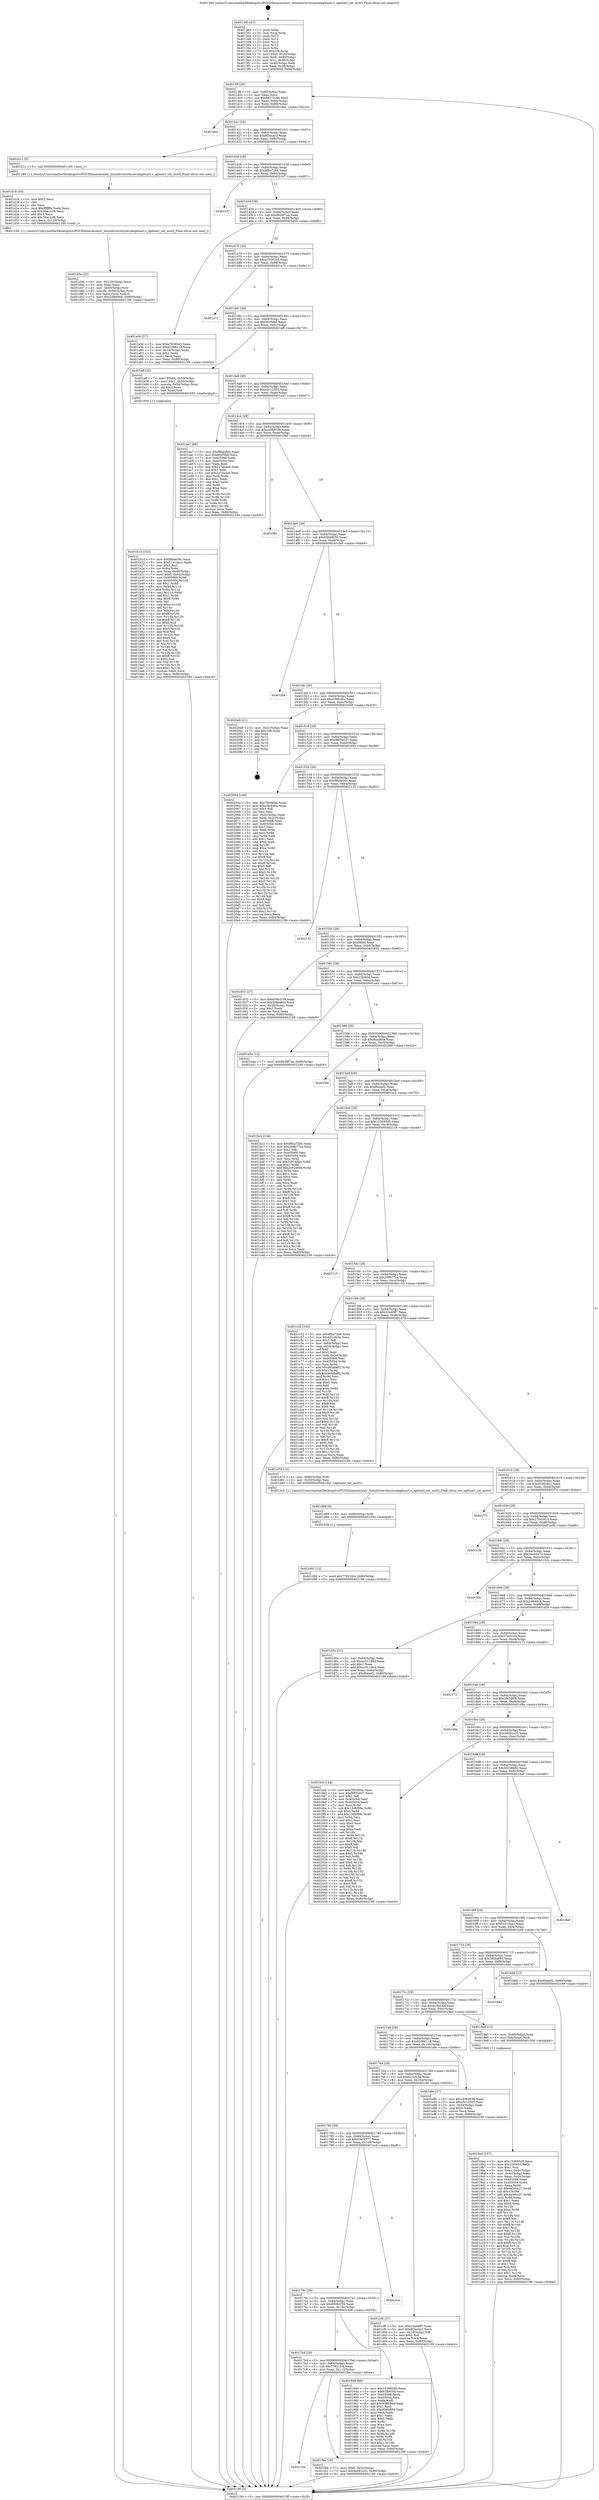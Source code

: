 digraph "0x4013d0" {
  label = "0x4013d0 (/mnt/c/Users/mathe/Desktop/tcc/POCII/binaries/extr_linuxdriversttyserialapbuart.c_apbuart_set_mctrl_Final-ollvm.out::main(0))"
  labelloc = "t"
  node[shape=record]

  Entry [label="",width=0.3,height=0.3,shape=circle,fillcolor=black,style=filled]
  "0x4013ff" [label="{
     0x4013ff [29]\l
     | [instrs]\l
     &nbsp;&nbsp;0x4013ff \<+3\>: mov -0x80(%rbp),%eax\l
     &nbsp;&nbsp;0x401402 \<+2\>: mov %eax,%ecx\l
     &nbsp;&nbsp;0x401404 \<+6\>: sub $0x8d272c66,%ecx\l
     &nbsp;&nbsp;0x40140a \<+6\>: mov %eax,-0x84(%rbp)\l
     &nbsp;&nbsp;0x401410 \<+6\>: mov %ecx,-0x88(%rbp)\l
     &nbsp;&nbsp;0x401416 \<+6\>: je 0000000000401dee \<main+0xa1e\>\l
  }"]
  "0x401dee" [label="{
     0x401dee\l
  }", style=dashed]
  "0x40141c" [label="{
     0x40141c [28]\l
     | [instrs]\l
     &nbsp;&nbsp;0x40141c \<+5\>: jmp 0000000000401421 \<main+0x51\>\l
     &nbsp;&nbsp;0x401421 \<+6\>: mov -0x84(%rbp),%eax\l
     &nbsp;&nbsp;0x401427 \<+5\>: sub $0x8f3ecbc2,%eax\l
     &nbsp;&nbsp;0x40142c \<+6\>: mov %eax,-0x8c(%rbp)\l
     &nbsp;&nbsp;0x401432 \<+6\>: je 0000000000401d11 \<main+0x941\>\l
  }"]
  Exit [label="",width=0.3,height=0.3,shape=circle,fillcolor=black,style=filled,peripheries=2]
  "0x401d11" [label="{
     0x401d11 [5]\l
     | [instrs]\l
     &nbsp;&nbsp;0x401d11 \<+5\>: call 0000000000401160 \<next_i\>\l
     | [calls]\l
     &nbsp;&nbsp;0x401160 \{1\} (/mnt/c/Users/mathe/Desktop/tcc/POCII/binaries/extr_linuxdriversttyserialapbuart.c_apbuart_set_mctrl_Final-ollvm.out::next_i)\l
  }"]
  "0x401438" [label="{
     0x401438 [28]\l
     | [instrs]\l
     &nbsp;&nbsp;0x401438 \<+5\>: jmp 000000000040143d \<main+0x6d\>\l
     &nbsp;&nbsp;0x40143d \<+6\>: mov -0x84(%rbp),%eax\l
     &nbsp;&nbsp;0x401443 \<+5\>: sub $0x8fba72b6,%eax\l
     &nbsp;&nbsp;0x401448 \<+6\>: mov %eax,-0x90(%rbp)\l
     &nbsp;&nbsp;0x40144e \<+6\>: je 0000000000402167 \<main+0xd97\>\l
  }"]
  "0x4017d4" [label="{
     0x4017d4\l
  }", style=dashed]
  "0x402167" [label="{
     0x402167\l
  }", style=dashed]
  "0x401454" [label="{
     0x401454 [28]\l
     | [instrs]\l
     &nbsp;&nbsp;0x401454 \<+5\>: jmp 0000000000401459 \<main+0x89\>\l
     &nbsp;&nbsp;0x401459 \<+6\>: mov -0x84(%rbp),%eax\l
     &nbsp;&nbsp;0x40145f \<+5\>: sub $0x9638f7ea,%eax\l
     &nbsp;&nbsp;0x401464 \<+6\>: mov %eax,-0x94(%rbp)\l
     &nbsp;&nbsp;0x40146a \<+6\>: je 0000000000401a56 \<main+0x686\>\l
  }"]
  "0x401fba" [label="{
     0x401fba [19]\l
     | [instrs]\l
     &nbsp;&nbsp;0x401fba \<+7\>: movl $0x0,-0x3c(%rbp)\l
     &nbsp;&nbsp;0x401fc1 \<+7\>: movl $0x4eb91e33,-0x80(%rbp)\l
     &nbsp;&nbsp;0x401fc8 \<+5\>: jmp 0000000000402199 \<main+0xdc9\>\l
  }"]
  "0x401a56" [label="{
     0x401a56 [27]\l
     | [instrs]\l
     &nbsp;&nbsp;0x401a56 \<+5\>: mov $0xa78392e5,%eax\l
     &nbsp;&nbsp;0x401a5b \<+5\>: mov $0x62086118,%ecx\l
     &nbsp;&nbsp;0x401a60 \<+3\>: mov -0x34(%rbp),%edx\l
     &nbsp;&nbsp;0x401a63 \<+3\>: cmp $0x1,%edx\l
     &nbsp;&nbsp;0x401a66 \<+3\>: cmovl %ecx,%eax\l
     &nbsp;&nbsp;0x401a69 \<+3\>: mov %eax,-0x80(%rbp)\l
     &nbsp;&nbsp;0x401a6c \<+5\>: jmp 0000000000402199 \<main+0xdc9\>\l
  }"]
  "0x401470" [label="{
     0x401470 [28]\l
     | [instrs]\l
     &nbsp;&nbsp;0x401470 \<+5\>: jmp 0000000000401475 \<main+0xa5\>\l
     &nbsp;&nbsp;0x401475 \<+6\>: mov -0x84(%rbp),%eax\l
     &nbsp;&nbsp;0x40147b \<+5\>: sub $0xa78392e5,%eax\l
     &nbsp;&nbsp;0x401480 \<+6\>: mov %eax,-0x98(%rbp)\l
     &nbsp;&nbsp;0x401486 \<+6\>: je 0000000000401a71 \<main+0x6a1\>\l
  }"]
  "0x401d92" [label="{
     0x401d92 [12]\l
     | [instrs]\l
     &nbsp;&nbsp;0x401d92 \<+7\>: movl $0x77821fc9,-0x80(%rbp)\l
     &nbsp;&nbsp;0x401d99 \<+5\>: jmp 0000000000402199 \<main+0xdc9\>\l
  }"]
  "0x401a71" [label="{
     0x401a71\l
  }", style=dashed]
  "0x40148c" [label="{
     0x40148c [28]\l
     | [instrs]\l
     &nbsp;&nbsp;0x40148c \<+5\>: jmp 0000000000401491 \<main+0xc1\>\l
     &nbsp;&nbsp;0x401491 \<+6\>: mov -0x84(%rbp),%eax\l
     &nbsp;&nbsp;0x401497 \<+5\>: sub $0xbfcf5fa0,%eax\l
     &nbsp;&nbsp;0x40149c \<+6\>: mov %eax,-0x9c(%rbp)\l
     &nbsp;&nbsp;0x4014a2 \<+6\>: je 0000000000401aff \<main+0x72f\>\l
  }"]
  "0x401d89" [label="{
     0x401d89 [9]\l
     | [instrs]\l
     &nbsp;&nbsp;0x401d89 \<+4\>: mov -0x60(%rbp),%rdi\l
     &nbsp;&nbsp;0x401d8d \<+5\>: call 0000000000401030 \<free@plt\>\l
     | [calls]\l
     &nbsp;&nbsp;0x401030 \{1\} (unknown)\l
  }"]
  "0x401aff" [label="{
     0x401aff [30]\l
     | [instrs]\l
     &nbsp;&nbsp;0x401aff \<+7\>: movl $0x64,-0x50(%rbp)\l
     &nbsp;&nbsp;0x401b06 \<+7\>: movl $0x1,-0x54(%rbp)\l
     &nbsp;&nbsp;0x401b0d \<+4\>: movslq -0x54(%rbp),%rax\l
     &nbsp;&nbsp;0x401b11 \<+4\>: shl $0x2,%rax\l
     &nbsp;&nbsp;0x401b15 \<+3\>: mov %rax,%rdi\l
     &nbsp;&nbsp;0x401b18 \<+5\>: call 0000000000401050 \<malloc@plt\>\l
     | [calls]\l
     &nbsp;&nbsp;0x401050 \{1\} (unknown)\l
  }"]
  "0x4014a8" [label="{
     0x4014a8 [28]\l
     | [instrs]\l
     &nbsp;&nbsp;0x4014a8 \<+5\>: jmp 00000000004014ad \<main+0xdd\>\l
     &nbsp;&nbsp;0x4014ad \<+6\>: mov -0x84(%rbp),%eax\l
     &nbsp;&nbsp;0x4014b3 \<+5\>: sub $0xc0c12505,%eax\l
     &nbsp;&nbsp;0x4014b8 \<+6\>: mov %eax,-0xa0(%rbp)\l
     &nbsp;&nbsp;0x4014be \<+6\>: je 0000000000401aa7 \<main+0x6d7\>\l
  }"]
  "0x401d3e" [label="{
     0x401d3e [32]\l
     | [instrs]\l
     &nbsp;&nbsp;0x401d3e \<+6\>: mov -0x120(%rbp),%ecx\l
     &nbsp;&nbsp;0x401d44 \<+3\>: imul %eax,%ecx\l
     &nbsp;&nbsp;0x401d47 \<+4\>: mov -0x60(%rbp),%rsi\l
     &nbsp;&nbsp;0x401d4b \<+4\>: movslq -0x64(%rbp),%rdi\l
     &nbsp;&nbsp;0x401d4f \<+3\>: mov %ecx,(%rsi,%rdi,4)\l
     &nbsp;&nbsp;0x401d52 \<+7\>: movl $0x2df669cb,-0x80(%rbp)\l
     &nbsp;&nbsp;0x401d59 \<+5\>: jmp 0000000000402199 \<main+0xdc9\>\l
  }"]
  "0x401aa7" [label="{
     0x401aa7 [88]\l
     | [instrs]\l
     &nbsp;&nbsp;0x401aa7 \<+5\>: mov $0xf9bde56c,%eax\l
     &nbsp;&nbsp;0x401aac \<+5\>: mov $0xbfcf5fa0,%ecx\l
     &nbsp;&nbsp;0x401ab1 \<+7\>: mov 0x405068,%edx\l
     &nbsp;&nbsp;0x401ab8 \<+7\>: mov 0x405054,%esi\l
     &nbsp;&nbsp;0x401abf \<+2\>: mov %edx,%edi\l
     &nbsp;&nbsp;0x401ac1 \<+6\>: add $0x2a7da4a6,%edi\l
     &nbsp;&nbsp;0x401ac7 \<+3\>: sub $0x1,%edi\l
     &nbsp;&nbsp;0x401aca \<+6\>: sub $0x2a7da4a6,%edi\l
     &nbsp;&nbsp;0x401ad0 \<+3\>: imul %edi,%edx\l
     &nbsp;&nbsp;0x401ad3 \<+3\>: and $0x1,%edx\l
     &nbsp;&nbsp;0x401ad6 \<+3\>: cmp $0x0,%edx\l
     &nbsp;&nbsp;0x401ad9 \<+4\>: sete %r8b\l
     &nbsp;&nbsp;0x401add \<+3\>: cmp $0xa,%esi\l
     &nbsp;&nbsp;0x401ae0 \<+4\>: setl %r9b\l
     &nbsp;&nbsp;0x401ae4 \<+3\>: mov %r8b,%r10b\l
     &nbsp;&nbsp;0x401ae7 \<+3\>: and %r9b,%r10b\l
     &nbsp;&nbsp;0x401aea \<+3\>: xor %r9b,%r8b\l
     &nbsp;&nbsp;0x401aed \<+3\>: or %r8b,%r10b\l
     &nbsp;&nbsp;0x401af0 \<+4\>: test $0x1,%r10b\l
     &nbsp;&nbsp;0x401af4 \<+3\>: cmovne %ecx,%eax\l
     &nbsp;&nbsp;0x401af7 \<+3\>: mov %eax,-0x80(%rbp)\l
     &nbsp;&nbsp;0x401afa \<+5\>: jmp 0000000000402199 \<main+0xdc9\>\l
  }"]
  "0x4014c4" [label="{
     0x4014c4 [28]\l
     | [instrs]\l
     &nbsp;&nbsp;0x4014c4 \<+5\>: jmp 00000000004014c9 \<main+0xf9\>\l
     &nbsp;&nbsp;0x4014c9 \<+6\>: mov -0x84(%rbp),%eax\l
     &nbsp;&nbsp;0x4014cf \<+5\>: sub $0xc4569538,%eax\l
     &nbsp;&nbsp;0x4014d4 \<+6\>: mov %eax,-0xa4(%rbp)\l
     &nbsp;&nbsp;0x4014da \<+6\>: je 0000000000401f9d \<main+0xbcd\>\l
  }"]
  "0x401d16" [label="{
     0x401d16 [40]\l
     | [instrs]\l
     &nbsp;&nbsp;0x401d16 \<+5\>: mov $0x2,%ecx\l
     &nbsp;&nbsp;0x401d1b \<+1\>: cltd\l
     &nbsp;&nbsp;0x401d1c \<+2\>: idiv %ecx\l
     &nbsp;&nbsp;0x401d1e \<+6\>: imul $0xfffffffe,%edx,%ecx\l
     &nbsp;&nbsp;0x401d24 \<+6\>: sub $0x39ac2cf6,%ecx\l
     &nbsp;&nbsp;0x401d2a \<+3\>: add $0x1,%ecx\l
     &nbsp;&nbsp;0x401d2d \<+6\>: add $0x39ac2cf6,%ecx\l
     &nbsp;&nbsp;0x401d33 \<+6\>: mov %ecx,-0x120(%rbp)\l
     &nbsp;&nbsp;0x401d39 \<+5\>: call 0000000000401160 \<next_i\>\l
     | [calls]\l
     &nbsp;&nbsp;0x401160 \{1\} (/mnt/c/Users/mathe/Desktop/tcc/POCII/binaries/extr_linuxdriversttyserialapbuart.c_apbuart_set_mctrl_Final-ollvm.out::next_i)\l
  }"]
  "0x401f9d" [label="{
     0x401f9d\l
  }", style=dashed]
  "0x4014e0" [label="{
     0x4014e0 [28]\l
     | [instrs]\l
     &nbsp;&nbsp;0x4014e0 \<+5\>: jmp 00000000004014e5 \<main+0x115\>\l
     &nbsp;&nbsp;0x4014e5 \<+6\>: mov -0x84(%rbp),%eax\l
     &nbsp;&nbsp;0x4014eb \<+5\>: sub $0xd3649b59,%eax\l
     &nbsp;&nbsp;0x4014f0 \<+6\>: mov %eax,-0xa8(%rbp)\l
     &nbsp;&nbsp;0x4014f6 \<+6\>: je 0000000000401fa9 \<main+0xbd9\>\l
  }"]
  "0x401b1d" [label="{
     0x401b1d [153]\l
     | [instrs]\l
     &nbsp;&nbsp;0x401b1d \<+5\>: mov $0xf9bde56c,%ecx\l
     &nbsp;&nbsp;0x401b22 \<+5\>: mov $0x5141daa1,%edx\l
     &nbsp;&nbsp;0x401b27 \<+3\>: mov $0x1,%sil\l
     &nbsp;&nbsp;0x401b2a \<+3\>: xor %r8d,%r8d\l
     &nbsp;&nbsp;0x401b2d \<+4\>: mov %rax,-0x60(%rbp)\l
     &nbsp;&nbsp;0x401b31 \<+7\>: movl $0x0,-0x64(%rbp)\l
     &nbsp;&nbsp;0x401b38 \<+8\>: mov 0x405068,%r9d\l
     &nbsp;&nbsp;0x401b40 \<+8\>: mov 0x405054,%r10d\l
     &nbsp;&nbsp;0x401b48 \<+4\>: sub $0x1,%r8d\l
     &nbsp;&nbsp;0x401b4c \<+3\>: mov %r9d,%r11d\l
     &nbsp;&nbsp;0x401b4f \<+3\>: add %r8d,%r11d\l
     &nbsp;&nbsp;0x401b52 \<+4\>: imul %r11d,%r9d\l
     &nbsp;&nbsp;0x401b56 \<+4\>: and $0x1,%r9d\l
     &nbsp;&nbsp;0x401b5a \<+4\>: cmp $0x0,%r9d\l
     &nbsp;&nbsp;0x401b5e \<+3\>: sete %bl\l
     &nbsp;&nbsp;0x401b61 \<+4\>: cmp $0xa,%r10d\l
     &nbsp;&nbsp;0x401b65 \<+4\>: setl %r14b\l
     &nbsp;&nbsp;0x401b69 \<+3\>: mov %bl,%r15b\l
     &nbsp;&nbsp;0x401b6c \<+4\>: xor $0xff,%r15b\l
     &nbsp;&nbsp;0x401b70 \<+3\>: mov %r14b,%r12b\l
     &nbsp;&nbsp;0x401b73 \<+4\>: xor $0xff,%r12b\l
     &nbsp;&nbsp;0x401b77 \<+4\>: xor $0x0,%sil\l
     &nbsp;&nbsp;0x401b7b \<+3\>: mov %r15b,%r13b\l
     &nbsp;&nbsp;0x401b7e \<+4\>: and $0x0,%r13b\l
     &nbsp;&nbsp;0x401b82 \<+3\>: and %sil,%bl\l
     &nbsp;&nbsp;0x401b85 \<+3\>: mov %r12b,%al\l
     &nbsp;&nbsp;0x401b88 \<+2\>: and $0x0,%al\l
     &nbsp;&nbsp;0x401b8a \<+3\>: and %sil,%r14b\l
     &nbsp;&nbsp;0x401b8d \<+3\>: or %bl,%r13b\l
     &nbsp;&nbsp;0x401b90 \<+3\>: or %r14b,%al\l
     &nbsp;&nbsp;0x401b93 \<+3\>: xor %al,%r13b\l
     &nbsp;&nbsp;0x401b96 \<+3\>: or %r12b,%r15b\l
     &nbsp;&nbsp;0x401b99 \<+4\>: xor $0xff,%r15b\l
     &nbsp;&nbsp;0x401b9d \<+4\>: or $0x0,%sil\l
     &nbsp;&nbsp;0x401ba1 \<+3\>: and %sil,%r15b\l
     &nbsp;&nbsp;0x401ba4 \<+3\>: or %r15b,%r13b\l
     &nbsp;&nbsp;0x401ba7 \<+4\>: test $0x1,%r13b\l
     &nbsp;&nbsp;0x401bab \<+3\>: cmovne %edx,%ecx\l
     &nbsp;&nbsp;0x401bae \<+3\>: mov %ecx,-0x80(%rbp)\l
     &nbsp;&nbsp;0x401bb1 \<+5\>: jmp 0000000000402199 \<main+0xdc9\>\l
  }"]
  "0x401fa9" [label="{
     0x401fa9\l
  }", style=dashed]
  "0x4014fc" [label="{
     0x4014fc [28]\l
     | [instrs]\l
     &nbsp;&nbsp;0x4014fc \<+5\>: jmp 0000000000401501 \<main+0x131\>\l
     &nbsp;&nbsp;0x401501 \<+6\>: mov -0x84(%rbp),%eax\l
     &nbsp;&nbsp;0x401507 \<+5\>: sub $0xe3bdc8cc,%eax\l
     &nbsp;&nbsp;0x40150c \<+6\>: mov %eax,-0xac(%rbp)\l
     &nbsp;&nbsp;0x401512 \<+6\>: je 00000000004020e9 \<main+0xd19\>\l
  }"]
  "0x4019ad" [label="{
     0x4019ad [157]\l
     | [instrs]\l
     &nbsp;&nbsp;0x4019ad \<+5\>: mov $0x153695d0,%ecx\l
     &nbsp;&nbsp;0x4019b2 \<+5\>: mov $0x22fc604,%edx\l
     &nbsp;&nbsp;0x4019b7 \<+3\>: mov $0x1,%sil\l
     &nbsp;&nbsp;0x4019ba \<+3\>: mov %eax,-0x4c(%rbp)\l
     &nbsp;&nbsp;0x4019bd \<+3\>: mov -0x4c(%rbp),%eax\l
     &nbsp;&nbsp;0x4019c0 \<+3\>: mov %eax,-0x34(%rbp)\l
     &nbsp;&nbsp;0x4019c3 \<+7\>: mov 0x405068,%eax\l
     &nbsp;&nbsp;0x4019ca \<+8\>: mov 0x405054,%r8d\l
     &nbsp;&nbsp;0x4019d2 \<+3\>: mov %eax,%r9d\l
     &nbsp;&nbsp;0x4019d5 \<+7\>: sub $0x4a58cc27,%r9d\l
     &nbsp;&nbsp;0x4019dc \<+4\>: sub $0x1,%r9d\l
     &nbsp;&nbsp;0x4019e0 \<+7\>: add $0x4a58cc27,%r9d\l
     &nbsp;&nbsp;0x4019e7 \<+4\>: imul %r9d,%eax\l
     &nbsp;&nbsp;0x4019eb \<+3\>: and $0x1,%eax\l
     &nbsp;&nbsp;0x4019ee \<+3\>: cmp $0x0,%eax\l
     &nbsp;&nbsp;0x4019f1 \<+4\>: sete %r10b\l
     &nbsp;&nbsp;0x4019f5 \<+4\>: cmp $0xa,%r8d\l
     &nbsp;&nbsp;0x4019f9 \<+4\>: setl %r11b\l
     &nbsp;&nbsp;0x4019fd \<+3\>: mov %r10b,%bl\l
     &nbsp;&nbsp;0x401a00 \<+3\>: xor $0xff,%bl\l
     &nbsp;&nbsp;0x401a03 \<+3\>: mov %r11b,%r14b\l
     &nbsp;&nbsp;0x401a06 \<+4\>: xor $0xff,%r14b\l
     &nbsp;&nbsp;0x401a0a \<+4\>: xor $0x1,%sil\l
     &nbsp;&nbsp;0x401a0e \<+3\>: mov %bl,%r15b\l
     &nbsp;&nbsp;0x401a11 \<+4\>: and $0xff,%r15b\l
     &nbsp;&nbsp;0x401a15 \<+3\>: and %sil,%r10b\l
     &nbsp;&nbsp;0x401a18 \<+3\>: mov %r14b,%r12b\l
     &nbsp;&nbsp;0x401a1b \<+4\>: and $0xff,%r12b\l
     &nbsp;&nbsp;0x401a1f \<+3\>: and %sil,%r11b\l
     &nbsp;&nbsp;0x401a22 \<+3\>: or %r10b,%r15b\l
     &nbsp;&nbsp;0x401a25 \<+3\>: or %r11b,%r12b\l
     &nbsp;&nbsp;0x401a28 \<+3\>: xor %r12b,%r15b\l
     &nbsp;&nbsp;0x401a2b \<+3\>: or %r14b,%bl\l
     &nbsp;&nbsp;0x401a2e \<+3\>: xor $0xff,%bl\l
     &nbsp;&nbsp;0x401a31 \<+4\>: or $0x1,%sil\l
     &nbsp;&nbsp;0x401a35 \<+3\>: and %sil,%bl\l
     &nbsp;&nbsp;0x401a38 \<+3\>: or %bl,%r15b\l
     &nbsp;&nbsp;0x401a3b \<+4\>: test $0x1,%r15b\l
     &nbsp;&nbsp;0x401a3f \<+3\>: cmovne %edx,%ecx\l
     &nbsp;&nbsp;0x401a42 \<+3\>: mov %ecx,-0x80(%rbp)\l
     &nbsp;&nbsp;0x401a45 \<+5\>: jmp 0000000000402199 \<main+0xdc9\>\l
  }"]
  "0x4020e9" [label="{
     0x4020e9 [21]\l
     | [instrs]\l
     &nbsp;&nbsp;0x4020e9 \<+3\>: mov -0x2c(%rbp),%eax\l
     &nbsp;&nbsp;0x4020ec \<+7\>: add $0x108,%rsp\l
     &nbsp;&nbsp;0x4020f3 \<+1\>: pop %rbx\l
     &nbsp;&nbsp;0x4020f4 \<+2\>: pop %r12\l
     &nbsp;&nbsp;0x4020f6 \<+2\>: pop %r13\l
     &nbsp;&nbsp;0x4020f8 \<+2\>: pop %r14\l
     &nbsp;&nbsp;0x4020fa \<+2\>: pop %r15\l
     &nbsp;&nbsp;0x4020fc \<+1\>: pop %rbp\l
     &nbsp;&nbsp;0x4020fd \<+1\>: ret\l
  }"]
  "0x401518" [label="{
     0x401518 [28]\l
     | [instrs]\l
     &nbsp;&nbsp;0x401518 \<+5\>: jmp 000000000040151d \<main+0x14d\>\l
     &nbsp;&nbsp;0x40151d \<+6\>: mov -0x84(%rbp),%eax\l
     &nbsp;&nbsp;0x401523 \<+5\>: sub $0xf885b027,%eax\l
     &nbsp;&nbsp;0x401528 \<+6\>: mov %eax,-0xb0(%rbp)\l
     &nbsp;&nbsp;0x40152e \<+6\>: je 000000000040205d \<main+0xc8d\>\l
  }"]
  "0x4017b8" [label="{
     0x4017b8 [28]\l
     | [instrs]\l
     &nbsp;&nbsp;0x4017b8 \<+5\>: jmp 00000000004017bd \<main+0x3ed\>\l
     &nbsp;&nbsp;0x4017bd \<+6\>: mov -0x84(%rbp),%eax\l
     &nbsp;&nbsp;0x4017c3 \<+5\>: sub $0x77821fc9,%eax\l
     &nbsp;&nbsp;0x4017c8 \<+6\>: mov %eax,-0x110(%rbp)\l
     &nbsp;&nbsp;0x4017ce \<+6\>: je 0000000000401fba \<main+0xbea\>\l
  }"]
  "0x40205d" [label="{
     0x40205d [140]\l
     | [instrs]\l
     &nbsp;&nbsp;0x40205d \<+5\>: mov $0x7f939f44,%eax\l
     &nbsp;&nbsp;0x402062 \<+5\>: mov $0xe3bdc8cc,%ecx\l
     &nbsp;&nbsp;0x402067 \<+2\>: mov $0x1,%dl\l
     &nbsp;&nbsp;0x402069 \<+2\>: xor %esi,%esi\l
     &nbsp;&nbsp;0x40206b \<+3\>: mov -0x3c(%rbp),%edi\l
     &nbsp;&nbsp;0x40206e \<+3\>: mov %edi,-0x2c(%rbp)\l
     &nbsp;&nbsp;0x402071 \<+7\>: mov 0x405068,%edi\l
     &nbsp;&nbsp;0x402078 \<+8\>: mov 0x405054,%r8d\l
     &nbsp;&nbsp;0x402080 \<+3\>: sub $0x1,%esi\l
     &nbsp;&nbsp;0x402083 \<+3\>: mov %edi,%r9d\l
     &nbsp;&nbsp;0x402086 \<+3\>: add %esi,%r9d\l
     &nbsp;&nbsp;0x402089 \<+4\>: imul %r9d,%edi\l
     &nbsp;&nbsp;0x40208d \<+3\>: and $0x1,%edi\l
     &nbsp;&nbsp;0x402090 \<+3\>: cmp $0x0,%edi\l
     &nbsp;&nbsp;0x402093 \<+4\>: sete %r10b\l
     &nbsp;&nbsp;0x402097 \<+4\>: cmp $0xa,%r8d\l
     &nbsp;&nbsp;0x40209b \<+4\>: setl %r11b\l
     &nbsp;&nbsp;0x40209f \<+3\>: mov %r10b,%bl\l
     &nbsp;&nbsp;0x4020a2 \<+3\>: xor $0xff,%bl\l
     &nbsp;&nbsp;0x4020a5 \<+3\>: mov %r11b,%r14b\l
     &nbsp;&nbsp;0x4020a8 \<+4\>: xor $0xff,%r14b\l
     &nbsp;&nbsp;0x4020ac \<+3\>: xor $0x0,%dl\l
     &nbsp;&nbsp;0x4020af \<+3\>: mov %bl,%r15b\l
     &nbsp;&nbsp;0x4020b2 \<+4\>: and $0x0,%r15b\l
     &nbsp;&nbsp;0x4020b6 \<+3\>: and %dl,%r10b\l
     &nbsp;&nbsp;0x4020b9 \<+3\>: mov %r14b,%r12b\l
     &nbsp;&nbsp;0x4020bc \<+4\>: and $0x0,%r12b\l
     &nbsp;&nbsp;0x4020c0 \<+3\>: and %dl,%r11b\l
     &nbsp;&nbsp;0x4020c3 \<+3\>: or %r10b,%r15b\l
     &nbsp;&nbsp;0x4020c6 \<+3\>: or %r11b,%r12b\l
     &nbsp;&nbsp;0x4020c9 \<+3\>: xor %r12b,%r15b\l
     &nbsp;&nbsp;0x4020cc \<+3\>: or %r14b,%bl\l
     &nbsp;&nbsp;0x4020cf \<+3\>: xor $0xff,%bl\l
     &nbsp;&nbsp;0x4020d2 \<+3\>: or $0x0,%dl\l
     &nbsp;&nbsp;0x4020d5 \<+2\>: and %dl,%bl\l
     &nbsp;&nbsp;0x4020d7 \<+3\>: or %bl,%r15b\l
     &nbsp;&nbsp;0x4020da \<+4\>: test $0x1,%r15b\l
     &nbsp;&nbsp;0x4020de \<+3\>: cmovne %ecx,%eax\l
     &nbsp;&nbsp;0x4020e1 \<+3\>: mov %eax,-0x80(%rbp)\l
     &nbsp;&nbsp;0x4020e4 \<+5\>: jmp 0000000000402199 \<main+0xdc9\>\l
  }"]
  "0x401534" [label="{
     0x401534 [28]\l
     | [instrs]\l
     &nbsp;&nbsp;0x401534 \<+5\>: jmp 0000000000401539 \<main+0x169\>\l
     &nbsp;&nbsp;0x401539 \<+6\>: mov -0x84(%rbp),%eax\l
     &nbsp;&nbsp;0x40153f \<+5\>: sub $0xf9bde56c,%eax\l
     &nbsp;&nbsp;0x401544 \<+6\>: mov %eax,-0xb4(%rbp)\l
     &nbsp;&nbsp;0x40154a \<+6\>: je 0000000000402132 \<main+0xd62\>\l
  }"]
  "0x401948" [label="{
     0x401948 [88]\l
     | [instrs]\l
     &nbsp;&nbsp;0x401948 \<+5\>: mov $0x153695d0,%eax\l
     &nbsp;&nbsp;0x40194d \<+5\>: mov $0x61fb930f,%ecx\l
     &nbsp;&nbsp;0x401952 \<+7\>: mov 0x405068,%edx\l
     &nbsp;&nbsp;0x401959 \<+7\>: mov 0x405054,%esi\l
     &nbsp;&nbsp;0x401960 \<+2\>: mov %edx,%edi\l
     &nbsp;&nbsp;0x401962 \<+6\>: add $0x908fc86d,%edi\l
     &nbsp;&nbsp;0x401968 \<+3\>: sub $0x1,%edi\l
     &nbsp;&nbsp;0x40196b \<+6\>: sub $0x908fc86d,%edi\l
     &nbsp;&nbsp;0x401971 \<+3\>: imul %edi,%edx\l
     &nbsp;&nbsp;0x401974 \<+3\>: and $0x1,%edx\l
     &nbsp;&nbsp;0x401977 \<+3\>: cmp $0x0,%edx\l
     &nbsp;&nbsp;0x40197a \<+4\>: sete %r8b\l
     &nbsp;&nbsp;0x40197e \<+3\>: cmp $0xa,%esi\l
     &nbsp;&nbsp;0x401981 \<+4\>: setl %r9b\l
     &nbsp;&nbsp;0x401985 \<+3\>: mov %r8b,%r10b\l
     &nbsp;&nbsp;0x401988 \<+3\>: and %r9b,%r10b\l
     &nbsp;&nbsp;0x40198b \<+3\>: xor %r9b,%r8b\l
     &nbsp;&nbsp;0x40198e \<+3\>: or %r8b,%r10b\l
     &nbsp;&nbsp;0x401991 \<+4\>: test $0x1,%r10b\l
     &nbsp;&nbsp;0x401995 \<+3\>: cmovne %ecx,%eax\l
     &nbsp;&nbsp;0x401998 \<+3\>: mov %eax,-0x80(%rbp)\l
     &nbsp;&nbsp;0x40199b \<+5\>: jmp 0000000000402199 \<main+0xdc9\>\l
  }"]
  "0x402132" [label="{
     0x402132\l
  }", style=dashed]
  "0x401550" [label="{
     0x401550 [28]\l
     | [instrs]\l
     &nbsp;&nbsp;0x401550 \<+5\>: jmp 0000000000401555 \<main+0x185\>\l
     &nbsp;&nbsp;0x401555 \<+6\>: mov -0x84(%rbp),%eax\l
     &nbsp;&nbsp;0x40155b \<+5\>: sub $0xf4fdd,%eax\l
     &nbsp;&nbsp;0x401560 \<+6\>: mov %eax,-0xb8(%rbp)\l
     &nbsp;&nbsp;0x401566 \<+6\>: je 0000000000401832 \<main+0x462\>\l
  }"]
  "0x40179c" [label="{
     0x40179c [28]\l
     | [instrs]\l
     &nbsp;&nbsp;0x40179c \<+5\>: jmp 00000000004017a1 \<main+0x3d1\>\l
     &nbsp;&nbsp;0x4017a1 \<+6\>: mov -0x84(%rbp),%eax\l
     &nbsp;&nbsp;0x4017a7 \<+5\>: sub $0x659b37f4,%eax\l
     &nbsp;&nbsp;0x4017ac \<+6\>: mov %eax,-0x10c(%rbp)\l
     &nbsp;&nbsp;0x4017b2 \<+6\>: je 0000000000401948 \<main+0x578\>\l
  }"]
  "0x401832" [label="{
     0x401832 [27]\l
     | [instrs]\l
     &nbsp;&nbsp;0x401832 \<+5\>: mov $0x659b37f4,%eax\l
     &nbsp;&nbsp;0x401837 \<+5\>: mov $0x58fda891,%ecx\l
     &nbsp;&nbsp;0x40183c \<+3\>: mov -0x38(%rbp),%edx\l
     &nbsp;&nbsp;0x40183f \<+3\>: cmp $0x2,%edx\l
     &nbsp;&nbsp;0x401842 \<+3\>: cmovne %ecx,%eax\l
     &nbsp;&nbsp;0x401845 \<+3\>: mov %eax,-0x80(%rbp)\l
     &nbsp;&nbsp;0x401848 \<+5\>: jmp 0000000000402199 \<main+0xdc9\>\l
  }"]
  "0x40156c" [label="{
     0x40156c [28]\l
     | [instrs]\l
     &nbsp;&nbsp;0x40156c \<+5\>: jmp 0000000000401571 \<main+0x1a1\>\l
     &nbsp;&nbsp;0x401571 \<+6\>: mov -0x84(%rbp),%eax\l
     &nbsp;&nbsp;0x401577 \<+5\>: sub $0x22fc604,%eax\l
     &nbsp;&nbsp;0x40157c \<+6\>: mov %eax,-0xbc(%rbp)\l
     &nbsp;&nbsp;0x401582 \<+6\>: je 0000000000401a4a \<main+0x67a\>\l
  }"]
  "0x402199" [label="{
     0x402199 [5]\l
     | [instrs]\l
     &nbsp;&nbsp;0x402199 \<+5\>: jmp 00000000004013ff \<main+0x2f\>\l
  }"]
  "0x4013d0" [label="{
     0x4013d0 [47]\l
     | [instrs]\l
     &nbsp;&nbsp;0x4013d0 \<+1\>: push %rbp\l
     &nbsp;&nbsp;0x4013d1 \<+3\>: mov %rsp,%rbp\l
     &nbsp;&nbsp;0x4013d4 \<+2\>: push %r15\l
     &nbsp;&nbsp;0x4013d6 \<+2\>: push %r14\l
     &nbsp;&nbsp;0x4013d8 \<+2\>: push %r13\l
     &nbsp;&nbsp;0x4013da \<+2\>: push %r12\l
     &nbsp;&nbsp;0x4013dc \<+1\>: push %rbx\l
     &nbsp;&nbsp;0x4013dd \<+7\>: sub $0x108,%rsp\l
     &nbsp;&nbsp;0x4013e4 \<+7\>: movl $0x0,-0x3c(%rbp)\l
     &nbsp;&nbsp;0x4013eb \<+3\>: mov %edi,-0x40(%rbp)\l
     &nbsp;&nbsp;0x4013ee \<+4\>: mov %rsi,-0x48(%rbp)\l
     &nbsp;&nbsp;0x4013f2 \<+3\>: mov -0x40(%rbp),%edi\l
     &nbsp;&nbsp;0x4013f5 \<+3\>: mov %edi,-0x38(%rbp)\l
     &nbsp;&nbsp;0x4013f8 \<+7\>: movl $0xf4fdd,-0x80(%rbp)\l
  }"]
  "0x401ecb" [label="{
     0x401ecb\l
  }", style=dashed]
  "0x401a4a" [label="{
     0x401a4a [12]\l
     | [instrs]\l
     &nbsp;&nbsp;0x401a4a \<+7\>: movl $0x9638f7ea,-0x80(%rbp)\l
     &nbsp;&nbsp;0x401a51 \<+5\>: jmp 0000000000402199 \<main+0xdc9\>\l
  }"]
  "0x401588" [label="{
     0x401588 [28]\l
     | [instrs]\l
     &nbsp;&nbsp;0x401588 \<+5\>: jmp 000000000040158d \<main+0x1bd\>\l
     &nbsp;&nbsp;0x40158d \<+6\>: mov -0x84(%rbp),%eax\l
     &nbsp;&nbsp;0x401593 \<+5\>: sub $0x9bad85e,%eax\l
     &nbsp;&nbsp;0x401598 \<+6\>: mov %eax,-0xc0(%rbp)\l
     &nbsp;&nbsp;0x40159e \<+6\>: je 00000000004020fe \<main+0xd2e\>\l
  }"]
  "0x401780" [label="{
     0x401780 [28]\l
     | [instrs]\l
     &nbsp;&nbsp;0x401780 \<+5\>: jmp 0000000000401785 \<main+0x3b5\>\l
     &nbsp;&nbsp;0x401785 \<+6\>: mov -0x84(%rbp),%eax\l
     &nbsp;&nbsp;0x40178b \<+5\>: sub $0x63a3f377,%eax\l
     &nbsp;&nbsp;0x401790 \<+6\>: mov %eax,-0x108(%rbp)\l
     &nbsp;&nbsp;0x401796 \<+6\>: je 0000000000401ecb \<main+0xafb\>\l
  }"]
  "0x4020fe" [label="{
     0x4020fe\l
  }", style=dashed]
  "0x4015a4" [label="{
     0x4015a4 [28]\l
     | [instrs]\l
     &nbsp;&nbsp;0x4015a4 \<+5\>: jmp 00000000004015a9 \<main+0x1d9\>\l
     &nbsp;&nbsp;0x4015a9 \<+6\>: mov -0x84(%rbp),%eax\l
     &nbsp;&nbsp;0x4015af \<+5\>: sub $0xf0eaef2,%eax\l
     &nbsp;&nbsp;0x4015b4 \<+6\>: mov %eax,-0xc4(%rbp)\l
     &nbsp;&nbsp;0x4015ba \<+6\>: je 0000000000401bc2 \<main+0x7f2\>\l
  }"]
  "0x401cf6" [label="{
     0x401cf6 [27]\l
     | [instrs]\l
     &nbsp;&nbsp;0x401cf6 \<+5\>: mov $0x23ad0ff7,%eax\l
     &nbsp;&nbsp;0x401cfb \<+5\>: mov $0x8f3ecbc2,%ecx\l
     &nbsp;&nbsp;0x401d00 \<+3\>: mov -0x2d(%rbp),%dl\l
     &nbsp;&nbsp;0x401d03 \<+3\>: test $0x1,%dl\l
     &nbsp;&nbsp;0x401d06 \<+3\>: cmovne %ecx,%eax\l
     &nbsp;&nbsp;0x401d09 \<+3\>: mov %eax,-0x80(%rbp)\l
     &nbsp;&nbsp;0x401d0c \<+5\>: jmp 0000000000402199 \<main+0xdc9\>\l
  }"]
  "0x401bc2" [label="{
     0x401bc2 [144]\l
     | [instrs]\l
     &nbsp;&nbsp;0x401bc2 \<+5\>: mov $0x8fba72b6,%eax\l
     &nbsp;&nbsp;0x401bc7 \<+5\>: mov $0x208677ca,%ecx\l
     &nbsp;&nbsp;0x401bcc \<+2\>: mov $0x1,%dl\l
     &nbsp;&nbsp;0x401bce \<+7\>: mov 0x405068,%esi\l
     &nbsp;&nbsp;0x401bd5 \<+7\>: mov 0x405054,%edi\l
     &nbsp;&nbsp;0x401bdc \<+3\>: mov %esi,%r8d\l
     &nbsp;&nbsp;0x401bdf \<+7\>: sub $0x2c9248b4,%r8d\l
     &nbsp;&nbsp;0x401be6 \<+4\>: sub $0x1,%r8d\l
     &nbsp;&nbsp;0x401bea \<+7\>: add $0x2c9248b4,%r8d\l
     &nbsp;&nbsp;0x401bf1 \<+4\>: imul %r8d,%esi\l
     &nbsp;&nbsp;0x401bf5 \<+3\>: and $0x1,%esi\l
     &nbsp;&nbsp;0x401bf8 \<+3\>: cmp $0x0,%esi\l
     &nbsp;&nbsp;0x401bfb \<+4\>: sete %r9b\l
     &nbsp;&nbsp;0x401bff \<+3\>: cmp $0xa,%edi\l
     &nbsp;&nbsp;0x401c02 \<+4\>: setl %r10b\l
     &nbsp;&nbsp;0x401c06 \<+3\>: mov %r9b,%r11b\l
     &nbsp;&nbsp;0x401c09 \<+4\>: xor $0xff,%r11b\l
     &nbsp;&nbsp;0x401c0d \<+3\>: mov %r10b,%bl\l
     &nbsp;&nbsp;0x401c10 \<+3\>: xor $0xff,%bl\l
     &nbsp;&nbsp;0x401c13 \<+3\>: xor $0x1,%dl\l
     &nbsp;&nbsp;0x401c16 \<+3\>: mov %r11b,%r14b\l
     &nbsp;&nbsp;0x401c19 \<+4\>: and $0xff,%r14b\l
     &nbsp;&nbsp;0x401c1d \<+3\>: and %dl,%r9b\l
     &nbsp;&nbsp;0x401c20 \<+3\>: mov %bl,%r15b\l
     &nbsp;&nbsp;0x401c23 \<+4\>: and $0xff,%r15b\l
     &nbsp;&nbsp;0x401c27 \<+3\>: and %dl,%r10b\l
     &nbsp;&nbsp;0x401c2a \<+3\>: or %r9b,%r14b\l
     &nbsp;&nbsp;0x401c2d \<+3\>: or %r10b,%r15b\l
     &nbsp;&nbsp;0x401c30 \<+3\>: xor %r15b,%r14b\l
     &nbsp;&nbsp;0x401c33 \<+3\>: or %bl,%r11b\l
     &nbsp;&nbsp;0x401c36 \<+4\>: xor $0xff,%r11b\l
     &nbsp;&nbsp;0x401c3a \<+3\>: or $0x1,%dl\l
     &nbsp;&nbsp;0x401c3d \<+3\>: and %dl,%r11b\l
     &nbsp;&nbsp;0x401c40 \<+3\>: or %r11b,%r14b\l
     &nbsp;&nbsp;0x401c43 \<+4\>: test $0x1,%r14b\l
     &nbsp;&nbsp;0x401c47 \<+3\>: cmovne %ecx,%eax\l
     &nbsp;&nbsp;0x401c4a \<+3\>: mov %eax,-0x80(%rbp)\l
     &nbsp;&nbsp;0x401c4d \<+5\>: jmp 0000000000402199 \<main+0xdc9\>\l
  }"]
  "0x4015c0" [label="{
     0x4015c0 [28]\l
     | [instrs]\l
     &nbsp;&nbsp;0x4015c0 \<+5\>: jmp 00000000004015c5 \<main+0x1f5\>\l
     &nbsp;&nbsp;0x4015c5 \<+6\>: mov -0x84(%rbp),%eax\l
     &nbsp;&nbsp;0x4015cb \<+5\>: sub $0x153695d0,%eax\l
     &nbsp;&nbsp;0x4015d0 \<+6\>: mov %eax,-0xc8(%rbp)\l
     &nbsp;&nbsp;0x4015d6 \<+6\>: je 0000000000402116 \<main+0xd46\>\l
  }"]
  "0x401764" [label="{
     0x401764 [28]\l
     | [instrs]\l
     &nbsp;&nbsp;0x401764 \<+5\>: jmp 0000000000401769 \<main+0x399\>\l
     &nbsp;&nbsp;0x401769 \<+6\>: mov -0x84(%rbp),%eax\l
     &nbsp;&nbsp;0x40176f \<+5\>: sub $0x622cfc5e,%eax\l
     &nbsp;&nbsp;0x401774 \<+6\>: mov %eax,-0x104(%rbp)\l
     &nbsp;&nbsp;0x40177a \<+6\>: je 0000000000401cf6 \<main+0x926\>\l
  }"]
  "0x402116" [label="{
     0x402116\l
  }", style=dashed]
  "0x4015dc" [label="{
     0x4015dc [28]\l
     | [instrs]\l
     &nbsp;&nbsp;0x4015dc \<+5\>: jmp 00000000004015e1 \<main+0x211\>\l
     &nbsp;&nbsp;0x4015e1 \<+6\>: mov -0x84(%rbp),%eax\l
     &nbsp;&nbsp;0x4015e7 \<+5\>: sub $0x208677ca,%eax\l
     &nbsp;&nbsp;0x4015ec \<+6\>: mov %eax,-0xcc(%rbp)\l
     &nbsp;&nbsp;0x4015f2 \<+6\>: je 0000000000401c52 \<main+0x882\>\l
  }"]
  "0x401a8c" [label="{
     0x401a8c [27]\l
     | [instrs]\l
     &nbsp;&nbsp;0x401a8c \<+5\>: mov $0xc4569538,%eax\l
     &nbsp;&nbsp;0x401a91 \<+5\>: mov $0xc0c12505,%ecx\l
     &nbsp;&nbsp;0x401a96 \<+3\>: mov -0x34(%rbp),%edx\l
     &nbsp;&nbsp;0x401a99 \<+3\>: cmp $0x0,%edx\l
     &nbsp;&nbsp;0x401a9c \<+3\>: cmove %ecx,%eax\l
     &nbsp;&nbsp;0x401a9f \<+3\>: mov %eax,-0x80(%rbp)\l
     &nbsp;&nbsp;0x401aa2 \<+5\>: jmp 0000000000402199 \<main+0xdc9\>\l
  }"]
  "0x401c52" [label="{
     0x401c52 [164]\l
     | [instrs]\l
     &nbsp;&nbsp;0x401c52 \<+5\>: mov $0x8fba72b6,%eax\l
     &nbsp;&nbsp;0x401c57 \<+5\>: mov $0x622cfc5e,%ecx\l
     &nbsp;&nbsp;0x401c5c \<+2\>: mov $0x1,%dl\l
     &nbsp;&nbsp;0x401c5e \<+3\>: mov -0x64(%rbp),%esi\l
     &nbsp;&nbsp;0x401c61 \<+3\>: cmp -0x54(%rbp),%esi\l
     &nbsp;&nbsp;0x401c64 \<+4\>: setl %dil\l
     &nbsp;&nbsp;0x401c68 \<+4\>: and $0x1,%dil\l
     &nbsp;&nbsp;0x401c6c \<+4\>: mov %dil,-0x2d(%rbp)\l
     &nbsp;&nbsp;0x401c70 \<+7\>: mov 0x405068,%esi\l
     &nbsp;&nbsp;0x401c77 \<+8\>: mov 0x405054,%r8d\l
     &nbsp;&nbsp;0x401c7f \<+3\>: mov %esi,%r9d\l
     &nbsp;&nbsp;0x401c82 \<+7\>: add $0x465dbdf2,%r9d\l
     &nbsp;&nbsp;0x401c89 \<+4\>: sub $0x1,%r9d\l
     &nbsp;&nbsp;0x401c8d \<+7\>: sub $0x465dbdf2,%r9d\l
     &nbsp;&nbsp;0x401c94 \<+4\>: imul %r9d,%esi\l
     &nbsp;&nbsp;0x401c98 \<+3\>: and $0x1,%esi\l
     &nbsp;&nbsp;0x401c9b \<+3\>: cmp $0x0,%esi\l
     &nbsp;&nbsp;0x401c9e \<+4\>: sete %dil\l
     &nbsp;&nbsp;0x401ca2 \<+4\>: cmp $0xa,%r8d\l
     &nbsp;&nbsp;0x401ca6 \<+4\>: setl %r10b\l
     &nbsp;&nbsp;0x401caa \<+3\>: mov %dil,%r11b\l
     &nbsp;&nbsp;0x401cad \<+4\>: xor $0xff,%r11b\l
     &nbsp;&nbsp;0x401cb1 \<+3\>: mov %r10b,%bl\l
     &nbsp;&nbsp;0x401cb4 \<+3\>: xor $0xff,%bl\l
     &nbsp;&nbsp;0x401cb7 \<+3\>: xor $0x0,%dl\l
     &nbsp;&nbsp;0x401cba \<+3\>: mov %r11b,%r14b\l
     &nbsp;&nbsp;0x401cbd \<+4\>: and $0x0,%r14b\l
     &nbsp;&nbsp;0x401cc1 \<+3\>: and %dl,%dil\l
     &nbsp;&nbsp;0x401cc4 \<+3\>: mov %bl,%r15b\l
     &nbsp;&nbsp;0x401cc7 \<+4\>: and $0x0,%r15b\l
     &nbsp;&nbsp;0x401ccb \<+3\>: and %dl,%r10b\l
     &nbsp;&nbsp;0x401cce \<+3\>: or %dil,%r14b\l
     &nbsp;&nbsp;0x401cd1 \<+3\>: or %r10b,%r15b\l
     &nbsp;&nbsp;0x401cd4 \<+3\>: xor %r15b,%r14b\l
     &nbsp;&nbsp;0x401cd7 \<+3\>: or %bl,%r11b\l
     &nbsp;&nbsp;0x401cda \<+4\>: xor $0xff,%r11b\l
     &nbsp;&nbsp;0x401cde \<+3\>: or $0x0,%dl\l
     &nbsp;&nbsp;0x401ce1 \<+3\>: and %dl,%r11b\l
     &nbsp;&nbsp;0x401ce4 \<+3\>: or %r11b,%r14b\l
     &nbsp;&nbsp;0x401ce7 \<+4\>: test $0x1,%r14b\l
     &nbsp;&nbsp;0x401ceb \<+3\>: cmovne %ecx,%eax\l
     &nbsp;&nbsp;0x401cee \<+3\>: mov %eax,-0x80(%rbp)\l
     &nbsp;&nbsp;0x401cf1 \<+5\>: jmp 0000000000402199 \<main+0xdc9\>\l
  }"]
  "0x4015f8" [label="{
     0x4015f8 [28]\l
     | [instrs]\l
     &nbsp;&nbsp;0x4015f8 \<+5\>: jmp 00000000004015fd \<main+0x22d\>\l
     &nbsp;&nbsp;0x4015fd \<+6\>: mov -0x84(%rbp),%eax\l
     &nbsp;&nbsp;0x401603 \<+5\>: sub $0x23ad0ff7,%eax\l
     &nbsp;&nbsp;0x401608 \<+6\>: mov %eax,-0xd0(%rbp)\l
     &nbsp;&nbsp;0x40160e \<+6\>: je 0000000000401d7d \<main+0x9ad\>\l
  }"]
  "0x401748" [label="{
     0x401748 [28]\l
     | [instrs]\l
     &nbsp;&nbsp;0x401748 \<+5\>: jmp 000000000040174d \<main+0x37d\>\l
     &nbsp;&nbsp;0x40174d \<+6\>: mov -0x84(%rbp),%eax\l
     &nbsp;&nbsp;0x401753 \<+5\>: sub $0x62086118,%eax\l
     &nbsp;&nbsp;0x401758 \<+6\>: mov %eax,-0x100(%rbp)\l
     &nbsp;&nbsp;0x40175e \<+6\>: je 0000000000401a8c \<main+0x6bc\>\l
  }"]
  "0x401d7d" [label="{
     0x401d7d [12]\l
     | [instrs]\l
     &nbsp;&nbsp;0x401d7d \<+4\>: mov -0x60(%rbp),%rdi\l
     &nbsp;&nbsp;0x401d81 \<+3\>: mov -0x50(%rbp),%esi\l
     &nbsp;&nbsp;0x401d84 \<+5\>: call 00000000004013c0 \<apbuart_set_mctrl\>\l
     | [calls]\l
     &nbsp;&nbsp;0x4013c0 \{1\} (/mnt/c/Users/mathe/Desktop/tcc/POCII/binaries/extr_linuxdriversttyserialapbuart.c_apbuart_set_mctrl_Final-ollvm.out::apbuart_set_mctrl)\l
  }"]
  "0x401614" [label="{
     0x401614 [28]\l
     | [instrs]\l
     &nbsp;&nbsp;0x401614 \<+5\>: jmp 0000000000401619 \<main+0x249\>\l
     &nbsp;&nbsp;0x401619 \<+6\>: mov -0x84(%rbp),%eax\l
     &nbsp;&nbsp;0x40161f \<+5\>: sub $0x253d1be1,%eax\l
     &nbsp;&nbsp;0x401624 \<+6\>: mov %eax,-0xd4(%rbp)\l
     &nbsp;&nbsp;0x40162a \<+6\>: je 0000000000401f7c \<main+0xbac\>\l
  }"]
  "0x4019a0" [label="{
     0x4019a0 [13]\l
     | [instrs]\l
     &nbsp;&nbsp;0x4019a0 \<+4\>: mov -0x48(%rbp),%rax\l
     &nbsp;&nbsp;0x4019a4 \<+4\>: mov 0x8(%rax),%rdi\l
     &nbsp;&nbsp;0x4019a8 \<+5\>: call 0000000000401060 \<atoi@plt\>\l
     | [calls]\l
     &nbsp;&nbsp;0x401060 \{1\} (unknown)\l
  }"]
  "0x401f7c" [label="{
     0x401f7c\l
  }", style=dashed]
  "0x401630" [label="{
     0x401630 [28]\l
     | [instrs]\l
     &nbsp;&nbsp;0x401630 \<+5\>: jmp 0000000000401635 \<main+0x265\>\l
     &nbsp;&nbsp;0x401635 \<+6\>: mov -0x84(%rbp),%eax\l
     &nbsp;&nbsp;0x40163b \<+5\>: sub $0x27043915,%eax\l
     &nbsp;&nbsp;0x401640 \<+6\>: mov %eax,-0xd8(%rbp)\l
     &nbsp;&nbsp;0x401646 \<+6\>: je 0000000000401e3b \<main+0xa6b\>\l
  }"]
  "0x40172c" [label="{
     0x40172c [28]\l
     | [instrs]\l
     &nbsp;&nbsp;0x40172c \<+5\>: jmp 0000000000401731 \<main+0x361\>\l
     &nbsp;&nbsp;0x401731 \<+6\>: mov -0x84(%rbp),%eax\l
     &nbsp;&nbsp;0x401737 \<+5\>: sub $0x61fb930f,%eax\l
     &nbsp;&nbsp;0x40173c \<+6\>: mov %eax,-0xfc(%rbp)\l
     &nbsp;&nbsp;0x401742 \<+6\>: je 00000000004019a0 \<main+0x5d0\>\l
  }"]
  "0x401e3b" [label="{
     0x401e3b\l
  }", style=dashed]
  "0x40164c" [label="{
     0x40164c [28]\l
     | [instrs]\l
     &nbsp;&nbsp;0x40164c \<+5\>: jmp 0000000000401651 \<main+0x281\>\l
     &nbsp;&nbsp;0x401651 \<+6\>: mov -0x84(%rbp),%eax\l
     &nbsp;&nbsp;0x401657 \<+5\>: sub $0x2be65474,%eax\l
     &nbsp;&nbsp;0x40165c \<+6\>: mov %eax,-0xdc(%rbp)\l
     &nbsp;&nbsp;0x401662 \<+6\>: je 000000000040193c \<main+0x56c\>\l
  }"]
  "0x40184d" [label="{
     0x40184d\l
  }", style=dashed]
  "0x40193c" [label="{
     0x40193c\l
  }", style=dashed]
  "0x401668" [label="{
     0x401668 [28]\l
     | [instrs]\l
     &nbsp;&nbsp;0x401668 \<+5\>: jmp 000000000040166d \<main+0x29d\>\l
     &nbsp;&nbsp;0x40166d \<+6\>: mov -0x84(%rbp),%eax\l
     &nbsp;&nbsp;0x401673 \<+5\>: sub $0x2df669cb,%eax\l
     &nbsp;&nbsp;0x401678 \<+6\>: mov %eax,-0xe0(%rbp)\l
     &nbsp;&nbsp;0x40167e \<+6\>: je 0000000000401d5e \<main+0x98e\>\l
  }"]
  "0x401710" [label="{
     0x401710 [28]\l
     | [instrs]\l
     &nbsp;&nbsp;0x401710 \<+5\>: jmp 0000000000401715 \<main+0x345\>\l
     &nbsp;&nbsp;0x401715 \<+6\>: mov -0x84(%rbp),%eax\l
     &nbsp;&nbsp;0x40171b \<+5\>: sub $0x58fda891,%eax\l
     &nbsp;&nbsp;0x401720 \<+6\>: mov %eax,-0xf8(%rbp)\l
     &nbsp;&nbsp;0x401726 \<+6\>: je 000000000040184d \<main+0x47d\>\l
  }"]
  "0x401d5e" [label="{
     0x401d5e [31]\l
     | [instrs]\l
     &nbsp;&nbsp;0x401d5e \<+3\>: mov -0x64(%rbp),%eax\l
     &nbsp;&nbsp;0x401d61 \<+5\>: sub $0xec01186d,%eax\l
     &nbsp;&nbsp;0x401d66 \<+3\>: add $0x1,%eax\l
     &nbsp;&nbsp;0x401d69 \<+5\>: add $0xec01186d,%eax\l
     &nbsp;&nbsp;0x401d6e \<+3\>: mov %eax,-0x64(%rbp)\l
     &nbsp;&nbsp;0x401d71 \<+7\>: movl $0xf0eaef2,-0x80(%rbp)\l
     &nbsp;&nbsp;0x401d78 \<+5\>: jmp 0000000000402199 \<main+0xdc9\>\l
  }"]
  "0x401684" [label="{
     0x401684 [28]\l
     | [instrs]\l
     &nbsp;&nbsp;0x401684 \<+5\>: jmp 0000000000401689 \<main+0x2b9\>\l
     &nbsp;&nbsp;0x401689 \<+6\>: mov -0x84(%rbp),%eax\l
     &nbsp;&nbsp;0x40168f \<+5\>: sub $0x37dc53c1,%eax\l
     &nbsp;&nbsp;0x401694 \<+6\>: mov %eax,-0xe4(%rbp)\l
     &nbsp;&nbsp;0x40169a \<+6\>: je 0000000000402173 \<main+0xda3\>\l
  }"]
  "0x401bb6" [label="{
     0x401bb6 [12]\l
     | [instrs]\l
     &nbsp;&nbsp;0x401bb6 \<+7\>: movl $0xf0eaef2,-0x80(%rbp)\l
     &nbsp;&nbsp;0x401bbd \<+5\>: jmp 0000000000402199 \<main+0xdc9\>\l
  }"]
  "0x402173" [label="{
     0x402173\l
  }", style=dashed]
  "0x4016a0" [label="{
     0x4016a0 [28]\l
     | [instrs]\l
     &nbsp;&nbsp;0x4016a0 \<+5\>: jmp 00000000004016a5 \<main+0x2d5\>\l
     &nbsp;&nbsp;0x4016a5 \<+6\>: mov -0x84(%rbp),%eax\l
     &nbsp;&nbsp;0x4016ab \<+5\>: sub $0x3fe5df08,%eax\l
     &nbsp;&nbsp;0x4016b0 \<+6\>: mov %eax,-0xe8(%rbp)\l
     &nbsp;&nbsp;0x4016b6 \<+6\>: je 0000000000401d9e \<main+0x9ce\>\l
  }"]
  "0x4016f4" [label="{
     0x4016f4 [28]\l
     | [instrs]\l
     &nbsp;&nbsp;0x4016f4 \<+5\>: jmp 00000000004016f9 \<main+0x329\>\l
     &nbsp;&nbsp;0x4016f9 \<+6\>: mov -0x84(%rbp),%eax\l
     &nbsp;&nbsp;0x4016ff \<+5\>: sub $0x5141daa1,%eax\l
     &nbsp;&nbsp;0x401704 \<+6\>: mov %eax,-0xf4(%rbp)\l
     &nbsp;&nbsp;0x40170a \<+6\>: je 0000000000401bb6 \<main+0x7e6\>\l
  }"]
  "0x401d9e" [label="{
     0x401d9e\l
  }", style=dashed]
  "0x4016bc" [label="{
     0x4016bc [28]\l
     | [instrs]\l
     &nbsp;&nbsp;0x4016bc \<+5\>: jmp 00000000004016c1 \<main+0x2f1\>\l
     &nbsp;&nbsp;0x4016c1 \<+6\>: mov -0x84(%rbp),%eax\l
     &nbsp;&nbsp;0x4016c7 \<+5\>: sub $0x4eb91e33,%eax\l
     &nbsp;&nbsp;0x4016cc \<+6\>: mov %eax,-0xec(%rbp)\l
     &nbsp;&nbsp;0x4016d2 \<+6\>: je 0000000000401fcd \<main+0xbfd\>\l
  }"]
  "0x4018a0" [label="{
     0x4018a0\l
  }", style=dashed]
  "0x401fcd" [label="{
     0x401fcd [144]\l
     | [instrs]\l
     &nbsp;&nbsp;0x401fcd \<+5\>: mov $0x7f939f44,%eax\l
     &nbsp;&nbsp;0x401fd2 \<+5\>: mov $0xf885b027,%ecx\l
     &nbsp;&nbsp;0x401fd7 \<+2\>: mov $0x1,%dl\l
     &nbsp;&nbsp;0x401fd9 \<+7\>: mov 0x405068,%esi\l
     &nbsp;&nbsp;0x401fe0 \<+7\>: mov 0x405054,%edi\l
     &nbsp;&nbsp;0x401fe7 \<+3\>: mov %esi,%r8d\l
     &nbsp;&nbsp;0x401fea \<+7\>: sub $0x13d6f99e,%r8d\l
     &nbsp;&nbsp;0x401ff1 \<+4\>: sub $0x1,%r8d\l
     &nbsp;&nbsp;0x401ff5 \<+7\>: add $0x13d6f99e,%r8d\l
     &nbsp;&nbsp;0x401ffc \<+4\>: imul %r8d,%esi\l
     &nbsp;&nbsp;0x402000 \<+3\>: and $0x1,%esi\l
     &nbsp;&nbsp;0x402003 \<+3\>: cmp $0x0,%esi\l
     &nbsp;&nbsp;0x402006 \<+4\>: sete %r9b\l
     &nbsp;&nbsp;0x40200a \<+3\>: cmp $0xa,%edi\l
     &nbsp;&nbsp;0x40200d \<+4\>: setl %r10b\l
     &nbsp;&nbsp;0x402011 \<+3\>: mov %r9b,%r11b\l
     &nbsp;&nbsp;0x402014 \<+4\>: xor $0xff,%r11b\l
     &nbsp;&nbsp;0x402018 \<+3\>: mov %r10b,%bl\l
     &nbsp;&nbsp;0x40201b \<+3\>: xor $0xff,%bl\l
     &nbsp;&nbsp;0x40201e \<+3\>: xor $0x0,%dl\l
     &nbsp;&nbsp;0x402021 \<+3\>: mov %r11b,%r14b\l
     &nbsp;&nbsp;0x402024 \<+4\>: and $0x0,%r14b\l
     &nbsp;&nbsp;0x402028 \<+3\>: and %dl,%r9b\l
     &nbsp;&nbsp;0x40202b \<+3\>: mov %bl,%r15b\l
     &nbsp;&nbsp;0x40202e \<+4\>: and $0x0,%r15b\l
     &nbsp;&nbsp;0x402032 \<+3\>: and %dl,%r10b\l
     &nbsp;&nbsp;0x402035 \<+3\>: or %r9b,%r14b\l
     &nbsp;&nbsp;0x402038 \<+3\>: or %r10b,%r15b\l
     &nbsp;&nbsp;0x40203b \<+3\>: xor %r15b,%r14b\l
     &nbsp;&nbsp;0x40203e \<+3\>: or %bl,%r11b\l
     &nbsp;&nbsp;0x402041 \<+4\>: xor $0xff,%r11b\l
     &nbsp;&nbsp;0x402045 \<+3\>: or $0x0,%dl\l
     &nbsp;&nbsp;0x402048 \<+3\>: and %dl,%r11b\l
     &nbsp;&nbsp;0x40204b \<+3\>: or %r11b,%r14b\l
     &nbsp;&nbsp;0x40204e \<+4\>: test $0x1,%r14b\l
     &nbsp;&nbsp;0x402052 \<+3\>: cmovne %ecx,%eax\l
     &nbsp;&nbsp;0x402055 \<+3\>: mov %eax,-0x80(%rbp)\l
     &nbsp;&nbsp;0x402058 \<+5\>: jmp 0000000000402199 \<main+0xdc9\>\l
  }"]
  "0x4016d8" [label="{
     0x4016d8 [28]\l
     | [instrs]\l
     &nbsp;&nbsp;0x4016d8 \<+5\>: jmp 00000000004016dd \<main+0x30d\>\l
     &nbsp;&nbsp;0x4016dd \<+6\>: mov -0x84(%rbp),%eax\l
     &nbsp;&nbsp;0x4016e3 \<+5\>: sub $0x50208b66,%eax\l
     &nbsp;&nbsp;0x4016e8 \<+6\>: mov %eax,-0xf0(%rbp)\l
     &nbsp;&nbsp;0x4016ee \<+6\>: je 00000000004018a0 \<main+0x4d0\>\l
  }"]
  Entry -> "0x4013d0" [label=" 1"]
  "0x4013ff" -> "0x401dee" [label=" 0"]
  "0x4013ff" -> "0x40141c" [label=" 22"]
  "0x4020e9" -> Exit [label=" 1"]
  "0x40141c" -> "0x401d11" [label=" 1"]
  "0x40141c" -> "0x401438" [label=" 21"]
  "0x40205d" -> "0x402199" [label=" 1"]
  "0x401438" -> "0x402167" [label=" 0"]
  "0x401438" -> "0x401454" [label=" 21"]
  "0x401fcd" -> "0x402199" [label=" 1"]
  "0x401454" -> "0x401a56" [label=" 1"]
  "0x401454" -> "0x401470" [label=" 20"]
  "0x401fba" -> "0x402199" [label=" 1"]
  "0x401470" -> "0x401a71" [label=" 0"]
  "0x401470" -> "0x40148c" [label=" 20"]
  "0x4017b8" -> "0x401fba" [label=" 1"]
  "0x40148c" -> "0x401aff" [label=" 1"]
  "0x40148c" -> "0x4014a8" [label=" 19"]
  "0x4017b8" -> "0x4017d4" [label=" 0"]
  "0x4014a8" -> "0x401aa7" [label=" 1"]
  "0x4014a8" -> "0x4014c4" [label=" 18"]
  "0x401d92" -> "0x402199" [label=" 1"]
  "0x4014c4" -> "0x401f9d" [label=" 0"]
  "0x4014c4" -> "0x4014e0" [label=" 18"]
  "0x401d89" -> "0x401d92" [label=" 1"]
  "0x4014e0" -> "0x401fa9" [label=" 0"]
  "0x4014e0" -> "0x4014fc" [label=" 18"]
  "0x401d7d" -> "0x401d89" [label=" 1"]
  "0x4014fc" -> "0x4020e9" [label=" 1"]
  "0x4014fc" -> "0x401518" [label=" 17"]
  "0x401d5e" -> "0x402199" [label=" 1"]
  "0x401518" -> "0x40205d" [label=" 1"]
  "0x401518" -> "0x401534" [label=" 16"]
  "0x401d3e" -> "0x402199" [label=" 1"]
  "0x401534" -> "0x402132" [label=" 0"]
  "0x401534" -> "0x401550" [label=" 16"]
  "0x401d16" -> "0x401d3e" [label=" 1"]
  "0x401550" -> "0x401832" [label=" 1"]
  "0x401550" -> "0x40156c" [label=" 15"]
  "0x401832" -> "0x402199" [label=" 1"]
  "0x4013d0" -> "0x4013ff" [label=" 1"]
  "0x402199" -> "0x4013ff" [label=" 21"]
  "0x401cf6" -> "0x402199" [label=" 2"]
  "0x40156c" -> "0x401a4a" [label=" 1"]
  "0x40156c" -> "0x401588" [label=" 14"]
  "0x401c52" -> "0x402199" [label=" 2"]
  "0x401588" -> "0x4020fe" [label=" 0"]
  "0x401588" -> "0x4015a4" [label=" 14"]
  "0x401bb6" -> "0x402199" [label=" 1"]
  "0x4015a4" -> "0x401bc2" [label=" 2"]
  "0x4015a4" -> "0x4015c0" [label=" 12"]
  "0x401b1d" -> "0x402199" [label=" 1"]
  "0x4015c0" -> "0x402116" [label=" 0"]
  "0x4015c0" -> "0x4015dc" [label=" 12"]
  "0x401aa7" -> "0x402199" [label=" 1"]
  "0x4015dc" -> "0x401c52" [label=" 2"]
  "0x4015dc" -> "0x4015f8" [label=" 10"]
  "0x401a8c" -> "0x402199" [label=" 1"]
  "0x4015f8" -> "0x401d7d" [label=" 1"]
  "0x4015f8" -> "0x401614" [label=" 9"]
  "0x401a4a" -> "0x402199" [label=" 1"]
  "0x401614" -> "0x401f7c" [label=" 0"]
  "0x401614" -> "0x401630" [label=" 9"]
  "0x4019ad" -> "0x402199" [label=" 1"]
  "0x401630" -> "0x401e3b" [label=" 0"]
  "0x401630" -> "0x40164c" [label=" 9"]
  "0x401948" -> "0x402199" [label=" 1"]
  "0x40164c" -> "0x40193c" [label=" 0"]
  "0x40164c" -> "0x401668" [label=" 9"]
  "0x40179c" -> "0x4017b8" [label=" 1"]
  "0x401668" -> "0x401d5e" [label=" 1"]
  "0x401668" -> "0x401684" [label=" 8"]
  "0x401d11" -> "0x401d16" [label=" 1"]
  "0x401684" -> "0x402173" [label=" 0"]
  "0x401684" -> "0x4016a0" [label=" 8"]
  "0x401780" -> "0x40179c" [label=" 2"]
  "0x4016a0" -> "0x401d9e" [label=" 0"]
  "0x4016a0" -> "0x4016bc" [label=" 8"]
  "0x401bc2" -> "0x402199" [label=" 2"]
  "0x4016bc" -> "0x401fcd" [label=" 1"]
  "0x4016bc" -> "0x4016d8" [label=" 7"]
  "0x401764" -> "0x401780" [label=" 2"]
  "0x4016d8" -> "0x4018a0" [label=" 0"]
  "0x4016d8" -> "0x4016f4" [label=" 7"]
  "0x401780" -> "0x401ecb" [label=" 0"]
  "0x4016f4" -> "0x401bb6" [label=" 1"]
  "0x4016f4" -> "0x401710" [label=" 6"]
  "0x40179c" -> "0x401948" [label=" 1"]
  "0x401710" -> "0x40184d" [label=" 0"]
  "0x401710" -> "0x40172c" [label=" 6"]
  "0x4019a0" -> "0x4019ad" [label=" 1"]
  "0x40172c" -> "0x4019a0" [label=" 1"]
  "0x40172c" -> "0x401748" [label=" 5"]
  "0x401a56" -> "0x402199" [label=" 1"]
  "0x401748" -> "0x401a8c" [label=" 1"]
  "0x401748" -> "0x401764" [label=" 4"]
  "0x401aff" -> "0x401b1d" [label=" 1"]
  "0x401764" -> "0x401cf6" [label=" 2"]
}
